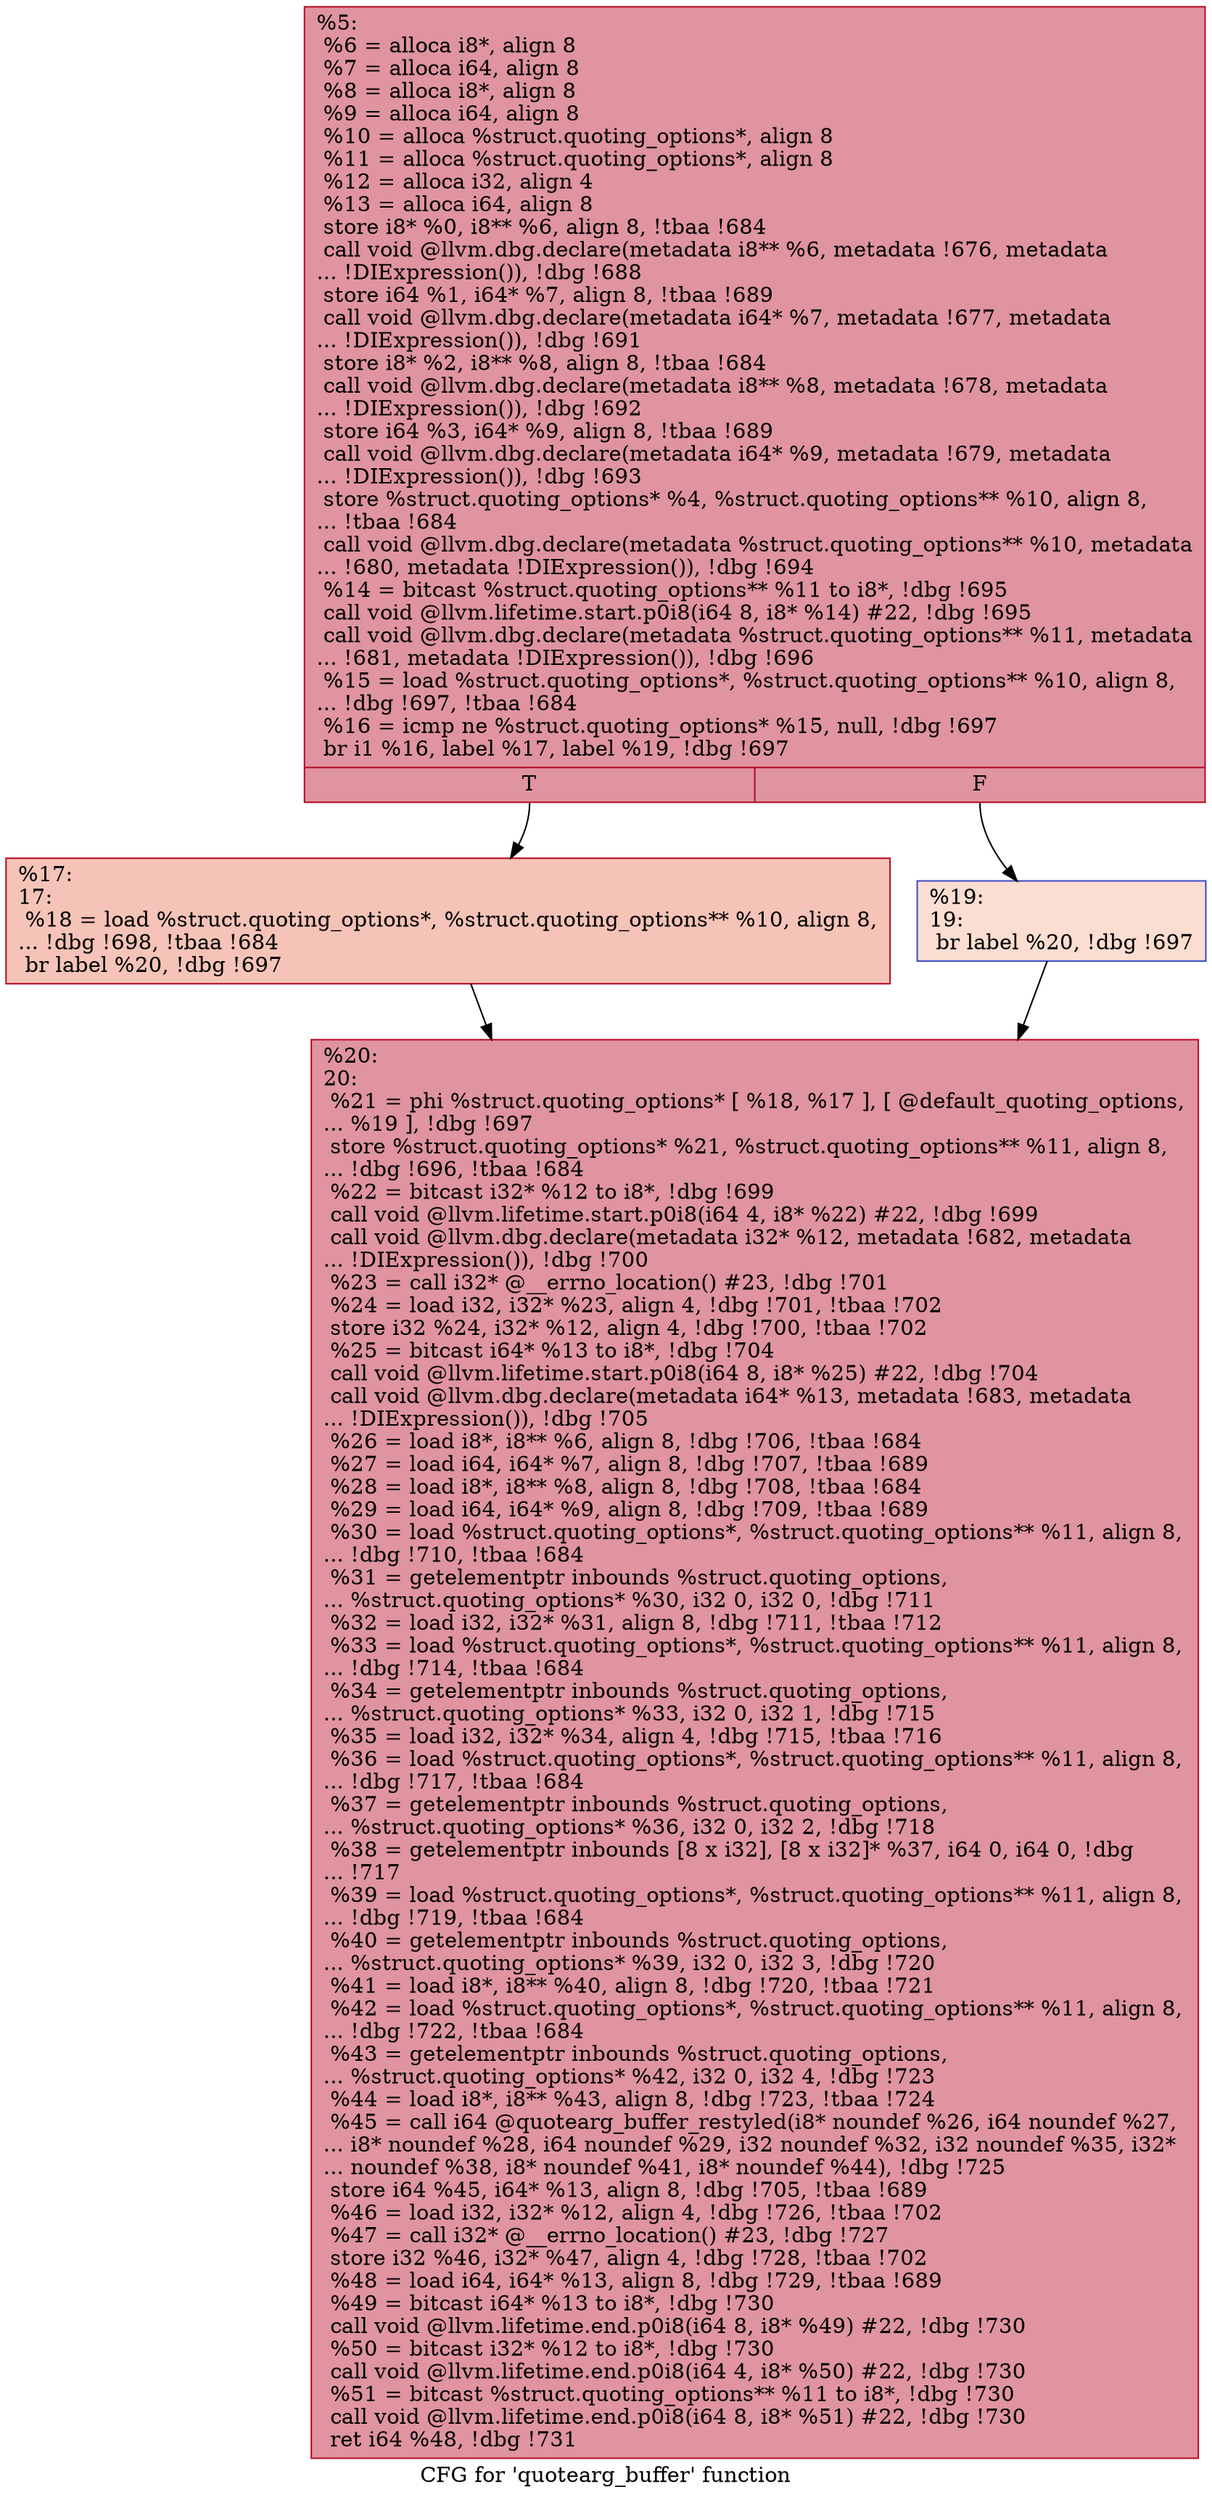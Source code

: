 digraph "CFG for 'quotearg_buffer' function" {
	label="CFG for 'quotearg_buffer' function";

	Node0xd6cc40 [shape=record,color="#b70d28ff", style=filled, fillcolor="#b70d2870",label="{%5:\l  %6 = alloca i8*, align 8\l  %7 = alloca i64, align 8\l  %8 = alloca i8*, align 8\l  %9 = alloca i64, align 8\l  %10 = alloca %struct.quoting_options*, align 8\l  %11 = alloca %struct.quoting_options*, align 8\l  %12 = alloca i32, align 4\l  %13 = alloca i64, align 8\l  store i8* %0, i8** %6, align 8, !tbaa !684\l  call void @llvm.dbg.declare(metadata i8** %6, metadata !676, metadata\l... !DIExpression()), !dbg !688\l  store i64 %1, i64* %7, align 8, !tbaa !689\l  call void @llvm.dbg.declare(metadata i64* %7, metadata !677, metadata\l... !DIExpression()), !dbg !691\l  store i8* %2, i8** %8, align 8, !tbaa !684\l  call void @llvm.dbg.declare(metadata i8** %8, metadata !678, metadata\l... !DIExpression()), !dbg !692\l  store i64 %3, i64* %9, align 8, !tbaa !689\l  call void @llvm.dbg.declare(metadata i64* %9, metadata !679, metadata\l... !DIExpression()), !dbg !693\l  store %struct.quoting_options* %4, %struct.quoting_options** %10, align 8,\l... !tbaa !684\l  call void @llvm.dbg.declare(metadata %struct.quoting_options** %10, metadata\l... !680, metadata !DIExpression()), !dbg !694\l  %14 = bitcast %struct.quoting_options** %11 to i8*, !dbg !695\l  call void @llvm.lifetime.start.p0i8(i64 8, i8* %14) #22, !dbg !695\l  call void @llvm.dbg.declare(metadata %struct.quoting_options** %11, metadata\l... !681, metadata !DIExpression()), !dbg !696\l  %15 = load %struct.quoting_options*, %struct.quoting_options** %10, align 8,\l... !dbg !697, !tbaa !684\l  %16 = icmp ne %struct.quoting_options* %15, null, !dbg !697\l  br i1 %16, label %17, label %19, !dbg !697\l|{<s0>T|<s1>F}}"];
	Node0xd6cc40:s0 -> Node0xd6ccc0;
	Node0xd6cc40:s1 -> Node0xd6cd10;
	Node0xd6ccc0 [shape=record,color="#b70d28ff", style=filled, fillcolor="#e8765c70",label="{%17:\l17:                                               \l  %18 = load %struct.quoting_options*, %struct.quoting_options** %10, align 8,\l... !dbg !698, !tbaa !684\l  br label %20, !dbg !697\l}"];
	Node0xd6ccc0 -> Node0xd6cd60;
	Node0xd6cd10 [shape=record,color="#3d50c3ff", style=filled, fillcolor="#f7b39670",label="{%19:\l19:                                               \l  br label %20, !dbg !697\l}"];
	Node0xd6cd10 -> Node0xd6cd60;
	Node0xd6cd60 [shape=record,color="#b70d28ff", style=filled, fillcolor="#b70d2870",label="{%20:\l20:                                               \l  %21 = phi %struct.quoting_options* [ %18, %17 ], [ @default_quoting_options,\l... %19 ], !dbg !697\l  store %struct.quoting_options* %21, %struct.quoting_options** %11, align 8,\l... !dbg !696, !tbaa !684\l  %22 = bitcast i32* %12 to i8*, !dbg !699\l  call void @llvm.lifetime.start.p0i8(i64 4, i8* %22) #22, !dbg !699\l  call void @llvm.dbg.declare(metadata i32* %12, metadata !682, metadata\l... !DIExpression()), !dbg !700\l  %23 = call i32* @__errno_location() #23, !dbg !701\l  %24 = load i32, i32* %23, align 4, !dbg !701, !tbaa !702\l  store i32 %24, i32* %12, align 4, !dbg !700, !tbaa !702\l  %25 = bitcast i64* %13 to i8*, !dbg !704\l  call void @llvm.lifetime.start.p0i8(i64 8, i8* %25) #22, !dbg !704\l  call void @llvm.dbg.declare(metadata i64* %13, metadata !683, metadata\l... !DIExpression()), !dbg !705\l  %26 = load i8*, i8** %6, align 8, !dbg !706, !tbaa !684\l  %27 = load i64, i64* %7, align 8, !dbg !707, !tbaa !689\l  %28 = load i8*, i8** %8, align 8, !dbg !708, !tbaa !684\l  %29 = load i64, i64* %9, align 8, !dbg !709, !tbaa !689\l  %30 = load %struct.quoting_options*, %struct.quoting_options** %11, align 8,\l... !dbg !710, !tbaa !684\l  %31 = getelementptr inbounds %struct.quoting_options,\l... %struct.quoting_options* %30, i32 0, i32 0, !dbg !711\l  %32 = load i32, i32* %31, align 8, !dbg !711, !tbaa !712\l  %33 = load %struct.quoting_options*, %struct.quoting_options** %11, align 8,\l... !dbg !714, !tbaa !684\l  %34 = getelementptr inbounds %struct.quoting_options,\l... %struct.quoting_options* %33, i32 0, i32 1, !dbg !715\l  %35 = load i32, i32* %34, align 4, !dbg !715, !tbaa !716\l  %36 = load %struct.quoting_options*, %struct.quoting_options** %11, align 8,\l... !dbg !717, !tbaa !684\l  %37 = getelementptr inbounds %struct.quoting_options,\l... %struct.quoting_options* %36, i32 0, i32 2, !dbg !718\l  %38 = getelementptr inbounds [8 x i32], [8 x i32]* %37, i64 0, i64 0, !dbg\l... !717\l  %39 = load %struct.quoting_options*, %struct.quoting_options** %11, align 8,\l... !dbg !719, !tbaa !684\l  %40 = getelementptr inbounds %struct.quoting_options,\l... %struct.quoting_options* %39, i32 0, i32 3, !dbg !720\l  %41 = load i8*, i8** %40, align 8, !dbg !720, !tbaa !721\l  %42 = load %struct.quoting_options*, %struct.quoting_options** %11, align 8,\l... !dbg !722, !tbaa !684\l  %43 = getelementptr inbounds %struct.quoting_options,\l... %struct.quoting_options* %42, i32 0, i32 4, !dbg !723\l  %44 = load i8*, i8** %43, align 8, !dbg !723, !tbaa !724\l  %45 = call i64 @quotearg_buffer_restyled(i8* noundef %26, i64 noundef %27,\l... i8* noundef %28, i64 noundef %29, i32 noundef %32, i32 noundef %35, i32*\l... noundef %38, i8* noundef %41, i8* noundef %44), !dbg !725\l  store i64 %45, i64* %13, align 8, !dbg !705, !tbaa !689\l  %46 = load i32, i32* %12, align 4, !dbg !726, !tbaa !702\l  %47 = call i32* @__errno_location() #23, !dbg !727\l  store i32 %46, i32* %47, align 4, !dbg !728, !tbaa !702\l  %48 = load i64, i64* %13, align 8, !dbg !729, !tbaa !689\l  %49 = bitcast i64* %13 to i8*, !dbg !730\l  call void @llvm.lifetime.end.p0i8(i64 8, i8* %49) #22, !dbg !730\l  %50 = bitcast i32* %12 to i8*, !dbg !730\l  call void @llvm.lifetime.end.p0i8(i64 4, i8* %50) #22, !dbg !730\l  %51 = bitcast %struct.quoting_options** %11 to i8*, !dbg !730\l  call void @llvm.lifetime.end.p0i8(i64 8, i8* %51) #22, !dbg !730\l  ret i64 %48, !dbg !731\l}"];
}
